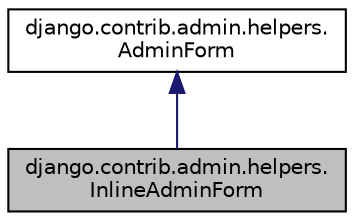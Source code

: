 digraph "django.contrib.admin.helpers.InlineAdminForm"
{
 // LATEX_PDF_SIZE
  edge [fontname="Helvetica",fontsize="10",labelfontname="Helvetica",labelfontsize="10"];
  node [fontname="Helvetica",fontsize="10",shape=record];
  Node1 [label="django.contrib.admin.helpers.\lInlineAdminForm",height=0.2,width=0.4,color="black", fillcolor="grey75", style="filled", fontcolor="black",tooltip=" "];
  Node2 -> Node1 [dir="back",color="midnightblue",fontsize="10",style="solid"];
  Node2 [label="django.contrib.admin.helpers.\lAdminForm",height=0.2,width=0.4,color="black", fillcolor="white", style="filled",URL="$classdjango_1_1contrib_1_1admin_1_1helpers_1_1_admin_form.html",tooltip=" "];
}
